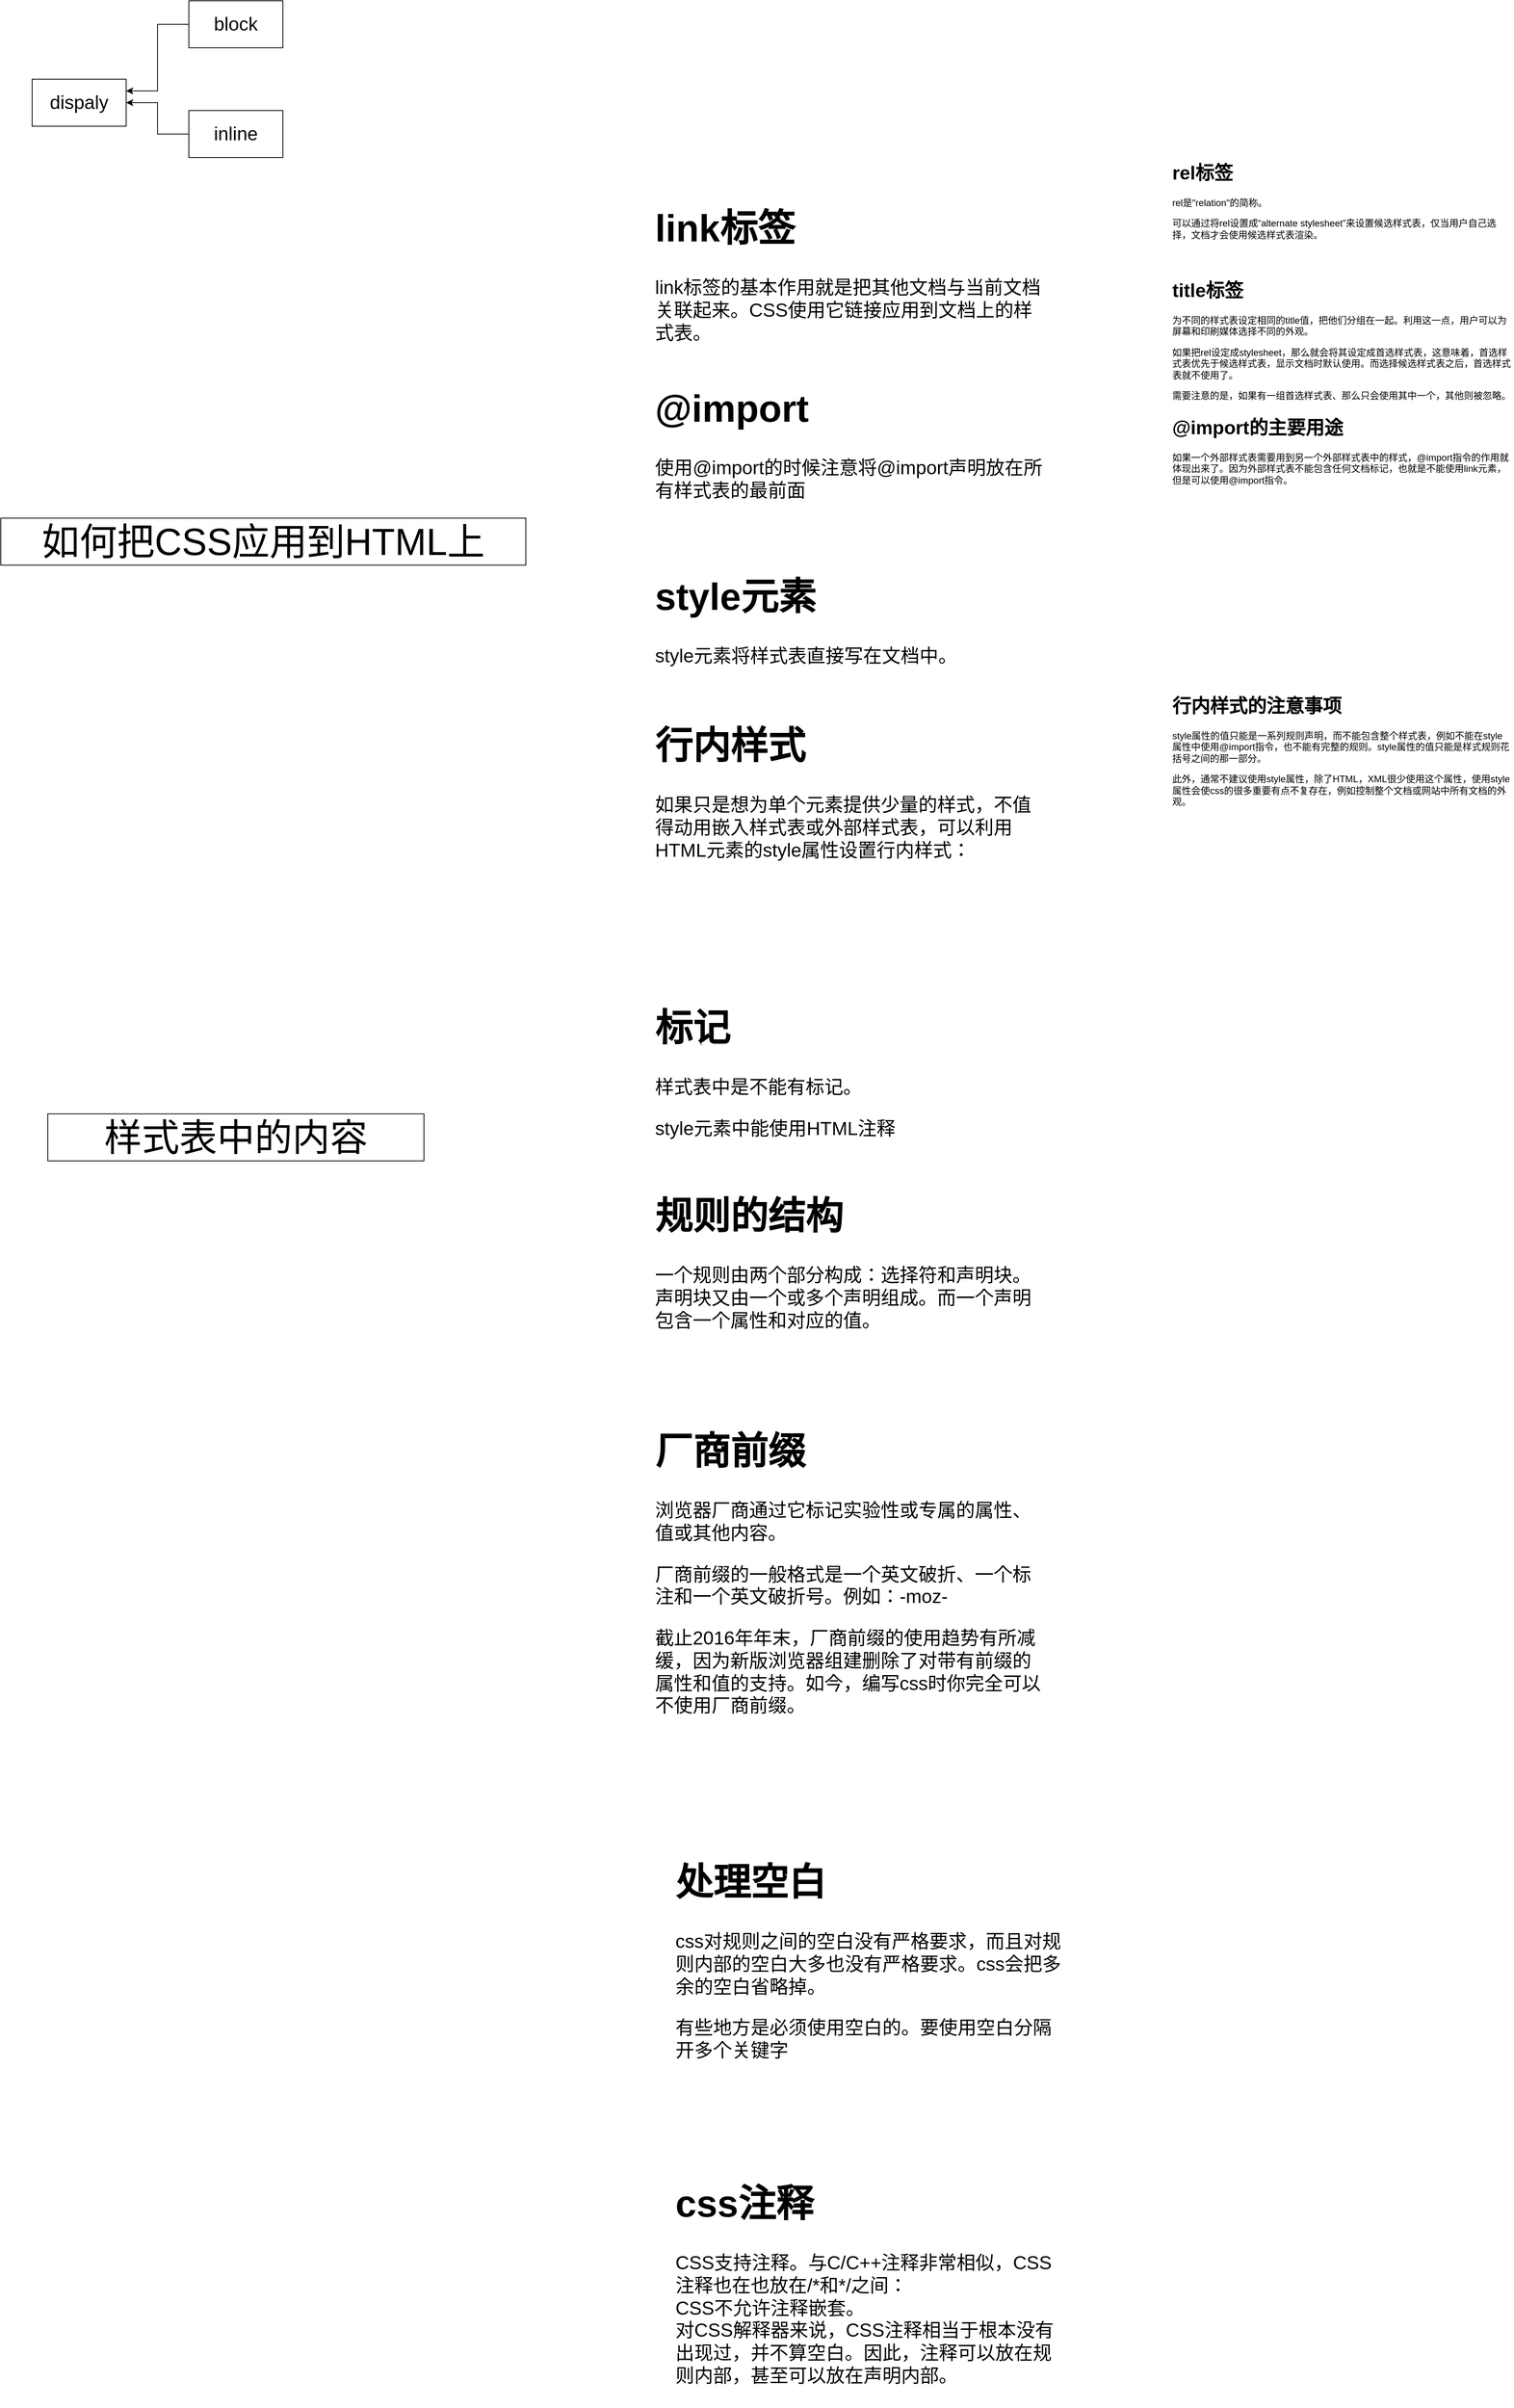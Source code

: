 <mxfile version="20.2.0" type="github">
  <diagram id="kOmqPh77GqWpQbToryLU" name="第 1 页">
    <mxGraphModel dx="4441" dy="4511" grid="1" gridSize="10" guides="1" tooltips="1" connect="1" arrows="1" fold="1" page="1" pageScale="1" pageWidth="2339" pageHeight="3300" math="0" shadow="0">
      <root>
        <mxCell id="0" />
        <mxCell id="1" parent="0" />
        <mxCell id="q_WZgCHlJQGWYBV_8L__-3" value="&lt;font style=&quot;font-size: 24px;&quot;&gt;dispaly&lt;/font&gt;" style="rounded=0;whiteSpace=wrap;html=1;" vertex="1" parent="1">
          <mxGeometry x="-2240" y="-3130" width="120" height="60" as="geometry" />
        </mxCell>
        <mxCell id="q_WZgCHlJQGWYBV_8L__-7" style="edgeStyle=orthogonalEdgeStyle;rounded=0;orthogonalLoop=1;jettySize=auto;html=1;entryX=1;entryY=0.25;entryDx=0;entryDy=0;fontSize=24;" edge="1" parent="1" source="q_WZgCHlJQGWYBV_8L__-4" target="q_WZgCHlJQGWYBV_8L__-3">
          <mxGeometry relative="1" as="geometry" />
        </mxCell>
        <mxCell id="q_WZgCHlJQGWYBV_8L__-4" value="block" style="rounded=0;whiteSpace=wrap;html=1;fontSize=24;" vertex="1" parent="1">
          <mxGeometry x="-2040" y="-3230" width="120" height="60" as="geometry" />
        </mxCell>
        <mxCell id="q_WZgCHlJQGWYBV_8L__-8" style="edgeStyle=orthogonalEdgeStyle;rounded=0;orthogonalLoop=1;jettySize=auto;html=1;entryX=1;entryY=0.5;entryDx=0;entryDy=0;fontSize=24;" edge="1" parent="1" source="q_WZgCHlJQGWYBV_8L__-6" target="q_WZgCHlJQGWYBV_8L__-3">
          <mxGeometry relative="1" as="geometry" />
        </mxCell>
        <mxCell id="q_WZgCHlJQGWYBV_8L__-6" value="inline" style="rounded=0;whiteSpace=wrap;html=1;fontSize=24;" vertex="1" parent="1">
          <mxGeometry x="-2040" y="-3090" width="120" height="60" as="geometry" />
        </mxCell>
        <mxCell id="q_WZgCHlJQGWYBV_8L__-9" value="&lt;font style=&quot;font-size: 48px;&quot;&gt;如何把CSS应用到HTML上&lt;/font&gt;" style="rounded=0;whiteSpace=wrap;html=1;fontSize=24;" vertex="1" parent="1">
          <mxGeometry x="-2280" y="-2570" width="670" height="60" as="geometry" />
        </mxCell>
        <mxCell id="q_WZgCHlJQGWYBV_8L__-10" value="&lt;h1&gt;link标签&lt;/h1&gt;&lt;p&gt;link标签的基本作用就是把其他文档与当前文档关联起来。CSS使用它链接应用到文档上的样式表。&lt;/p&gt;" style="text;html=1;strokeColor=none;fillColor=none;spacing=5;spacingTop=-20;whiteSpace=wrap;overflow=hidden;rounded=0;fontSize=24;" vertex="1" parent="1">
          <mxGeometry x="-1450" y="-2990" width="510" height="220" as="geometry" />
        </mxCell>
        <mxCell id="q_WZgCHlJQGWYBV_8L__-11" value="&lt;h1&gt;@import&lt;/h1&gt;&lt;p&gt;使用@import的时候注意将@import声明放在所有样式表的最前面&lt;/p&gt;" style="text;html=1;strokeColor=none;fillColor=none;spacing=5;spacingTop=-20;whiteSpace=wrap;overflow=hidden;rounded=0;fontSize=24;" vertex="1" parent="1">
          <mxGeometry x="-1450" y="-2760" width="510" height="190" as="geometry" />
        </mxCell>
        <mxCell id="q_WZgCHlJQGWYBV_8L__-12" value="&lt;h1&gt;rel标签&lt;/h1&gt;&lt;p&gt;rel是&quot;relation&quot;的简称。&lt;/p&gt;&lt;p&gt;可以通过将rel设置成“alternate stylesheet”来设置候选样式表，仅当用户自己选择，文档才会使用候选样式表渲染。&lt;/p&gt;" style="text;html=1;strokeColor=none;fillColor=none;spacing=5;spacingTop=-20;whiteSpace=wrap;overflow=hidden;rounded=0;fontSize=12;" vertex="1" parent="1">
          <mxGeometry x="-790" y="-3030" width="440" height="170" as="geometry" />
        </mxCell>
        <mxCell id="q_WZgCHlJQGWYBV_8L__-13" value="&lt;h1&gt;title标签&lt;/h1&gt;&lt;p&gt;为不同的样式表设定相同的title值，把他们分组在一起。利用这一点，用户可以为屏幕和印刷媒体选择不同的外观。&lt;/p&gt;&lt;p&gt;如果把rel设定成stylesheet，那么就会将其设定成首选样式表，这意味着，首选样式表优先于候选样式表，显示文档时默认使用。而选择候选样式表之后，首选样式表就不使用了。&lt;/p&gt;&lt;p&gt;需要注意的是，如果有一组首选样式表、那么只会使用其中一个，其他则被忽略。&lt;/p&gt;" style="text;html=1;strokeColor=none;fillColor=none;spacing=5;spacingTop=-20;whiteSpace=wrap;overflow=hidden;rounded=0;fontSize=12;" vertex="1" parent="1">
          <mxGeometry x="-790" y="-2880" width="440" height="170" as="geometry" />
        </mxCell>
        <mxCell id="q_WZgCHlJQGWYBV_8L__-14" value="&lt;h1&gt;style元素&lt;/h1&gt;&lt;p&gt;style元素将样式表直接写在文档中。&lt;/p&gt;" style="text;html=1;strokeColor=none;fillColor=none;spacing=5;spacingTop=-20;whiteSpace=wrap;overflow=hidden;rounded=0;fontSize=24;" vertex="1" parent="1">
          <mxGeometry x="-1450" y="-2520" width="510" height="190" as="geometry" />
        </mxCell>
        <mxCell id="q_WZgCHlJQGWYBV_8L__-15" value="&lt;h1&gt;@import的主要用途&lt;/h1&gt;&lt;p&gt;如果一个外部样式表需要用到另一个外部样式表中的样式，@import指令的作用就体现出来了。因为外部样式表不能包含任何文档标记，也就是不能使用link元素，但是可以使用@import指令。&lt;/p&gt;" style="text;html=1;strokeColor=none;fillColor=none;spacing=5;spacingTop=-20;whiteSpace=wrap;overflow=hidden;rounded=0;fontSize=12;" vertex="1" parent="1">
          <mxGeometry x="-790" y="-2705" width="440" height="105" as="geometry" />
        </mxCell>
        <mxCell id="q_WZgCHlJQGWYBV_8L__-16" value="&lt;h1&gt;行内样式&lt;/h1&gt;&lt;p&gt;如果只是想为单个元素提供少量的样式，不值得动用嵌入样式表或外部样式表，可以利用HTML元素的style属性设置行内样式：&lt;/p&gt;" style="text;html=1;strokeColor=none;fillColor=none;spacing=5;spacingTop=-20;whiteSpace=wrap;overflow=hidden;rounded=0;fontSize=24;" vertex="1" parent="1">
          <mxGeometry x="-1450" y="-2330" width="510" height="210" as="geometry" />
        </mxCell>
        <mxCell id="q_WZgCHlJQGWYBV_8L__-18" value="&lt;h1&gt;行内样式的注意事项&lt;/h1&gt;&lt;p&gt;style属性的值只能是一系列规则声明，而不能包含整个样式表，例如不能在style属性中使用@import指令，也不能有完整的规则。style属性的值只能是样式规则花括号之间的那一部分。&lt;/p&gt;&lt;p&gt;此外，通常不建议使用style属性，除了HTML，XML很少使用这个属性，使用style属性会使css的很多重要有点不复存在，例如控制整个文档或网站中所有文档的外观。&lt;/p&gt;" style="text;html=1;strokeColor=none;fillColor=none;spacing=5;spacingTop=-20;whiteSpace=wrap;overflow=hidden;rounded=0;fontSize=12;" vertex="1" parent="1">
          <mxGeometry x="-790" y="-2350" width="440" height="160" as="geometry" />
        </mxCell>
        <mxCell id="q_WZgCHlJQGWYBV_8L__-19" value="&lt;font style=&quot;font-size: 48px;&quot;&gt;样式表中的内容&lt;/font&gt;" style="rounded=0;whiteSpace=wrap;html=1;fontSize=24;" vertex="1" parent="1">
          <mxGeometry x="-2220" y="-1810" width="480" height="60" as="geometry" />
        </mxCell>
        <mxCell id="q_WZgCHlJQGWYBV_8L__-20" value="&lt;h1&gt;标记&lt;/h1&gt;&lt;div&gt;样式表中是不能有标记。&lt;/div&gt;&lt;p&gt;style元素中能使用HTML注释&lt;/p&gt;" style="text;html=1;strokeColor=none;fillColor=none;spacing=5;spacingTop=-20;whiteSpace=wrap;overflow=hidden;rounded=0;fontSize=24;" vertex="1" parent="1">
          <mxGeometry x="-1450" y="-1970" width="510" height="210" as="geometry" />
        </mxCell>
        <mxCell id="q_WZgCHlJQGWYBV_8L__-21" value="&lt;h1&gt;规则的结构&lt;/h1&gt;&lt;p&gt;一个规则由两个部分构成：选择符和声明块。声明块又由一个或多个声明组成。而一个声明包含一个属性和对应的值。&lt;/p&gt;" style="text;html=1;strokeColor=none;fillColor=none;spacing=5;spacingTop=-20;whiteSpace=wrap;overflow=hidden;rounded=0;fontSize=24;" vertex="1" parent="1">
          <mxGeometry x="-1450" y="-1730" width="510" height="210" as="geometry" />
        </mxCell>
        <mxCell id="q_WZgCHlJQGWYBV_8L__-22" value="&lt;h1&gt;厂商前缀&lt;/h1&gt;&lt;p&gt;浏览器厂商通过它标记实验性或专属的属性、值或其他内容。&lt;/p&gt;&lt;p&gt;厂商前缀的一般格式是一个英文破折、一个标注和一个英文破折号。例如：-moz-&amp;nbsp;&lt;/p&gt;&lt;p&gt;截止2016年年末，厂商前缀的使用趋势有所减缓，因为新版浏览器组建删除了对带有前缀的属性和值的支持。如今，编写css时你完全可以不使用厂商前缀。&lt;/p&gt;&lt;p&gt;&lt;br&gt;&lt;/p&gt;&lt;p&gt;&lt;br&gt;&lt;/p&gt;" style="text;html=1;strokeColor=none;fillColor=none;spacing=5;spacingTop=-20;whiteSpace=wrap;overflow=hidden;rounded=0;fontSize=24;" vertex="1" parent="1">
          <mxGeometry x="-1450" y="-1430" width="510" height="410" as="geometry" />
        </mxCell>
        <mxCell id="q_WZgCHlJQGWYBV_8L__-23" value="&lt;h1&gt;处理空白&lt;/h1&gt;&lt;p&gt;css对规则之间的空白没有严格要求，而且对规则内部的空白大多也没有严格要求。css会把多余的空白省略掉。&lt;/p&gt;&lt;p&gt;有些地方是必须使用空白的。要使用空白分隔开多个关键字&lt;/p&gt;&lt;p&gt;&lt;br&gt;&lt;/p&gt;" style="text;html=1;strokeColor=none;fillColor=none;spacing=5;spacingTop=-20;whiteSpace=wrap;overflow=hidden;rounded=0;fontSize=24;" vertex="1" parent="1">
          <mxGeometry x="-1424" y="-880" width="510" height="310" as="geometry" />
        </mxCell>
        <mxCell id="q_WZgCHlJQGWYBV_8L__-24" value="&lt;h1&gt;css注释&lt;/h1&gt;&lt;div&gt;CSS支持注释。与C/C++注释非常相似，CSS注释也在也放在/*和*/之间：&lt;/div&gt;&lt;div&gt;CSS不允许注释嵌套。&lt;/div&gt;&lt;div&gt;对CSS解释器来说，CSS注释相当于根本没有出现过，并不算空白。因此，注释可以放在规则内部，甚至可以放在声明内部。&lt;/div&gt;&lt;div&gt;&lt;br&gt;&lt;/div&gt;" style="text;html=1;strokeColor=none;fillColor=none;spacing=5;spacingTop=-20;whiteSpace=wrap;overflow=hidden;rounded=0;fontSize=24;" vertex="1" parent="1">
          <mxGeometry x="-1424" y="-470" width="510" height="310" as="geometry" />
        </mxCell>
      </root>
    </mxGraphModel>
  </diagram>
</mxfile>
